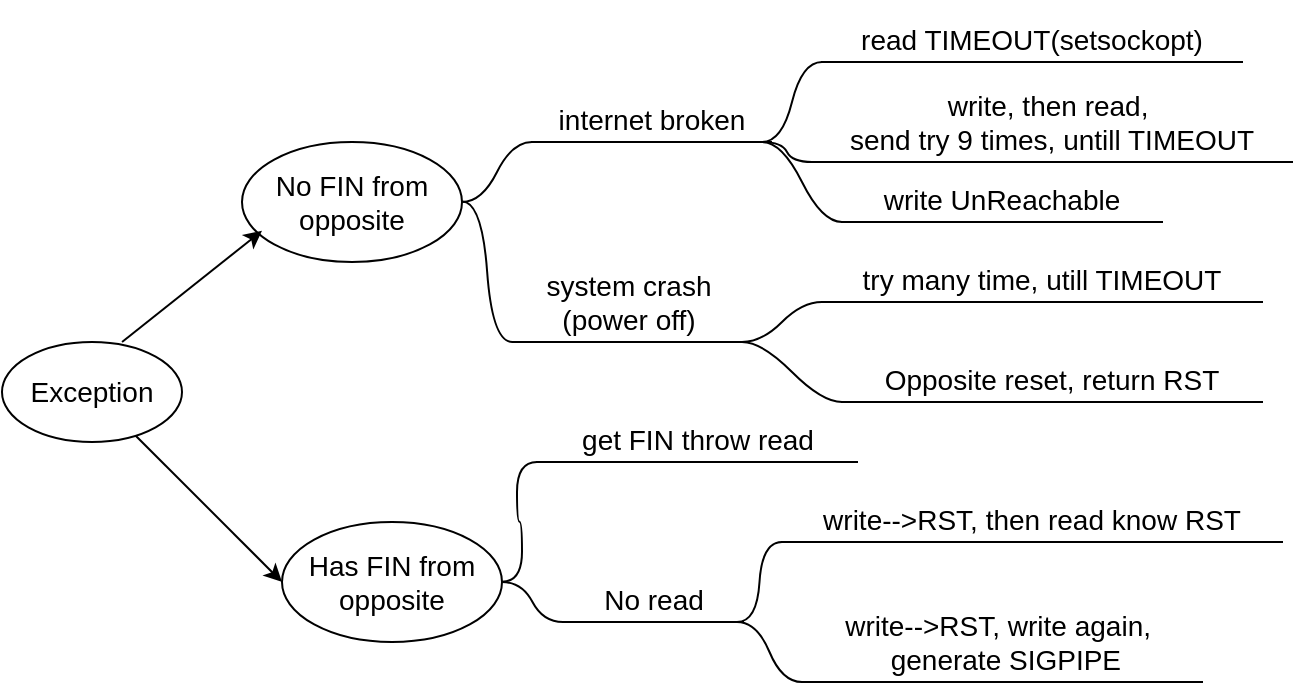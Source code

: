 <mxfile version="24.6.4" type="device">
  <diagram name="Page-1" id="qBD3WyZXHX_IgGigsZ5z">
    <mxGraphModel dx="939" dy="914" grid="1" gridSize="10" guides="1" tooltips="1" connect="1" arrows="1" fold="1" page="1" pageScale="1" pageWidth="850" pageHeight="1100" math="0" shadow="0">
      <root>
        <mxCell id="0" />
        <mxCell id="1" parent="0" />
        <mxCell id="DP1IoGyj_X-YQ65H5wH2-1" value="Exception" style="ellipse;whiteSpace=wrap;html=1;fontSize=14;" vertex="1" parent="1">
          <mxGeometry x="100" y="410" width="90" height="50" as="geometry" />
        </mxCell>
        <mxCell id="DP1IoGyj_X-YQ65H5wH2-2" value="No FIN from opposite" style="ellipse;whiteSpace=wrap;html=1;fontSize=14;" vertex="1" parent="1">
          <mxGeometry x="220" y="310" width="110" height="60" as="geometry" />
        </mxCell>
        <mxCell id="DP1IoGyj_X-YQ65H5wH2-3" value="Has FIN from&lt;div style=&quot;font-size: 14px;&quot;&gt;opposite&lt;/div&gt;" style="ellipse;whiteSpace=wrap;html=1;fontSize=14;" vertex="1" parent="1">
          <mxGeometry x="240" y="500" width="110" height="60" as="geometry" />
        </mxCell>
        <mxCell id="DP1IoGyj_X-YQ65H5wH2-4" value="internet broken" style="whiteSpace=wrap;html=1;shape=partialRectangle;top=0;left=0;bottom=1;right=0;points=[[0,1],[1,1]];fillColor=none;align=center;verticalAlign=bottom;routingCenterY=0.5;snapToPoint=1;recursiveResize=0;autosize=1;treeFolding=1;treeMoving=1;newEdgeStyle={&quot;edgeStyle&quot;:&quot;entityRelationEdgeStyle&quot;,&quot;startArrow&quot;:&quot;none&quot;,&quot;endArrow&quot;:&quot;none&quot;,&quot;segment&quot;:10,&quot;curved&quot;:1,&quot;sourcePerimeterSpacing&quot;:0,&quot;targetPerimeterSpacing&quot;:0};fontSize=14;" vertex="1" parent="1">
          <mxGeometry x="365" y="280" width="119.5" height="30" as="geometry" />
        </mxCell>
        <mxCell id="DP1IoGyj_X-YQ65H5wH2-5" value="" style="edgeStyle=entityRelationEdgeStyle;startArrow=none;endArrow=none;segment=10;curved=1;sourcePerimeterSpacing=0;targetPerimeterSpacing=0;rounded=0;fontSize=14;" edge="1" target="DP1IoGyj_X-YQ65H5wH2-4" parent="1">
          <mxGeometry relative="1" as="geometry">
            <mxPoint x="330" y="340" as="sourcePoint" />
          </mxGeometry>
        </mxCell>
        <mxCell id="DP1IoGyj_X-YQ65H5wH2-8" value="system crash&lt;div style=&quot;font-size: 14px;&quot;&gt;(power off)&lt;/div&gt;" style="whiteSpace=wrap;html=1;shape=partialRectangle;top=0;left=0;bottom=1;right=0;points=[[0,1],[1,1]];fillColor=none;align=center;verticalAlign=bottom;routingCenterY=0.5;snapToPoint=1;recursiveResize=0;autosize=1;treeFolding=1;treeMoving=1;newEdgeStyle={&quot;edgeStyle&quot;:&quot;entityRelationEdgeStyle&quot;,&quot;startArrow&quot;:&quot;none&quot;,&quot;endArrow&quot;:&quot;none&quot;,&quot;segment&quot;:10,&quot;curved&quot;:1,&quot;sourcePerimeterSpacing&quot;:0,&quot;targetPerimeterSpacing&quot;:0};fontSize=14;" vertex="1" parent="1">
          <mxGeometry x="355.5" y="360" width="115" height="50" as="geometry" />
        </mxCell>
        <mxCell id="DP1IoGyj_X-YQ65H5wH2-9" value="" style="edgeStyle=entityRelationEdgeStyle;startArrow=none;endArrow=none;segment=10;curved=1;sourcePerimeterSpacing=0;targetPerimeterSpacing=0;rounded=0;exitX=1;exitY=0.5;exitDx=0;exitDy=0;fontSize=14;" edge="1" parent="1">
          <mxGeometry relative="1" as="geometry">
            <mxPoint x="330" y="339.72" as="sourcePoint" />
            <mxPoint x="355.143" y="410.003" as="targetPoint" />
          </mxGeometry>
        </mxCell>
        <mxCell id="DP1IoGyj_X-YQ65H5wH2-10" value="read TIMEOUT(setsockopt)" style="whiteSpace=wrap;html=1;shape=partialRectangle;top=0;left=0;bottom=1;right=0;points=[[0,1],[1,1]];fillColor=none;align=center;verticalAlign=bottom;routingCenterY=0.5;snapToPoint=1;recursiveResize=0;autosize=1;treeFolding=1;treeMoving=1;newEdgeStyle={&quot;edgeStyle&quot;:&quot;entityRelationEdgeStyle&quot;,&quot;startArrow&quot;:&quot;none&quot;,&quot;endArrow&quot;:&quot;none&quot;,&quot;segment&quot;:10,&quot;curved&quot;:1,&quot;sourcePerimeterSpacing&quot;:0,&quot;targetPerimeterSpacing&quot;:0};fontSize=14;" vertex="1" parent="1">
          <mxGeometry x="510" y="240" width="210" height="30" as="geometry" />
        </mxCell>
        <mxCell id="DP1IoGyj_X-YQ65H5wH2-11" value="" style="edgeStyle=entityRelationEdgeStyle;startArrow=none;endArrow=none;segment=10;curved=1;sourcePerimeterSpacing=0;targetPerimeterSpacing=0;rounded=0;fontSize=14;" edge="1" target="DP1IoGyj_X-YQ65H5wH2-10" parent="1">
          <mxGeometry relative="1" as="geometry">
            <mxPoint x="480" y="310" as="sourcePoint" />
          </mxGeometry>
        </mxCell>
        <mxCell id="DP1IoGyj_X-YQ65H5wH2-14" value="write UnReachable" style="whiteSpace=wrap;html=1;shape=partialRectangle;top=0;left=0;bottom=1;right=0;points=[[0,1],[1,1]];fillColor=none;align=center;verticalAlign=bottom;routingCenterY=0.5;snapToPoint=1;recursiveResize=0;autosize=1;treeFolding=1;treeMoving=1;newEdgeStyle={&quot;edgeStyle&quot;:&quot;entityRelationEdgeStyle&quot;,&quot;startArrow&quot;:&quot;none&quot;,&quot;endArrow&quot;:&quot;none&quot;,&quot;segment&quot;:10,&quot;curved&quot;:1,&quot;sourcePerimeterSpacing&quot;:0,&quot;targetPerimeterSpacing&quot;:0};fontSize=14;" vertex="1" parent="1">
          <mxGeometry x="520" y="320" width="160" height="30" as="geometry" />
        </mxCell>
        <mxCell id="DP1IoGyj_X-YQ65H5wH2-15" value="" style="edgeStyle=entityRelationEdgeStyle;startArrow=none;endArrow=none;segment=10;curved=1;sourcePerimeterSpacing=0;targetPerimeterSpacing=0;rounded=0;fontSize=14;" edge="1" target="DP1IoGyj_X-YQ65H5wH2-14" parent="1">
          <mxGeometry relative="1" as="geometry">
            <mxPoint x="480" y="310" as="sourcePoint" />
          </mxGeometry>
        </mxCell>
        <mxCell id="DP1IoGyj_X-YQ65H5wH2-16" value="write, then read,&amp;nbsp;&lt;div style=&quot;font-size: 14px;&quot;&gt;send try 9 times, untill TIMEOUT&lt;/div&gt;" style="whiteSpace=wrap;html=1;shape=partialRectangle;top=0;left=0;bottom=1;right=0;points=[[0,1],[1,1]];fillColor=none;align=center;verticalAlign=bottom;routingCenterY=0.5;snapToPoint=1;recursiveResize=0;autosize=1;treeFolding=1;treeMoving=1;newEdgeStyle={&quot;edgeStyle&quot;:&quot;entityRelationEdgeStyle&quot;,&quot;startArrow&quot;:&quot;none&quot;,&quot;endArrow&quot;:&quot;none&quot;,&quot;segment&quot;:10,&quot;curved&quot;:1,&quot;sourcePerimeterSpacing&quot;:0,&quot;targetPerimeterSpacing&quot;:0};fontSize=14;" vertex="1" parent="1">
          <mxGeometry x="505" y="270" width="240" height="50" as="geometry" />
        </mxCell>
        <mxCell id="DP1IoGyj_X-YQ65H5wH2-17" value="" style="edgeStyle=entityRelationEdgeStyle;startArrow=none;endArrow=none;segment=10;curved=1;sourcePerimeterSpacing=0;targetPerimeterSpacing=0;rounded=0;fontSize=14;" edge="1" target="DP1IoGyj_X-YQ65H5wH2-16" parent="1">
          <mxGeometry relative="1" as="geometry">
            <mxPoint x="480" y="310" as="sourcePoint" />
          </mxGeometry>
        </mxCell>
        <mxCell id="DP1IoGyj_X-YQ65H5wH2-19" value="try many time, utill TIMEOUT" style="whiteSpace=wrap;html=1;shape=partialRectangle;top=0;left=0;bottom=1;right=0;points=[[0,1],[1,1]];fillColor=none;align=center;verticalAlign=bottom;routingCenterY=0.5;snapToPoint=1;recursiveResize=0;autosize=1;treeFolding=1;treeMoving=1;newEdgeStyle={&quot;edgeStyle&quot;:&quot;entityRelationEdgeStyle&quot;,&quot;startArrow&quot;:&quot;none&quot;,&quot;endArrow&quot;:&quot;none&quot;,&quot;segment&quot;:10,&quot;curved&quot;:1,&quot;sourcePerimeterSpacing&quot;:0,&quot;targetPerimeterSpacing&quot;:0};fontSize=14;" vertex="1" parent="1">
          <mxGeometry x="510" y="360" width="220" height="30" as="geometry" />
        </mxCell>
        <mxCell id="DP1IoGyj_X-YQ65H5wH2-20" value="" style="edgeStyle=entityRelationEdgeStyle;startArrow=none;endArrow=none;segment=10;curved=1;sourcePerimeterSpacing=0;targetPerimeterSpacing=0;rounded=0;fontSize=14;" edge="1" target="DP1IoGyj_X-YQ65H5wH2-19" parent="1">
          <mxGeometry relative="1" as="geometry">
            <mxPoint x="470" y="410" as="sourcePoint" />
          </mxGeometry>
        </mxCell>
        <mxCell id="DP1IoGyj_X-YQ65H5wH2-21" value="No read" style="whiteSpace=wrap;html=1;shape=partialRectangle;top=0;left=0;bottom=1;right=0;points=[[0,1],[1,1]];fillColor=none;align=center;verticalAlign=bottom;routingCenterY=0.5;snapToPoint=1;recursiveResize=0;autosize=1;treeFolding=1;treeMoving=1;newEdgeStyle={&quot;edgeStyle&quot;:&quot;entityRelationEdgeStyle&quot;,&quot;startArrow&quot;:&quot;none&quot;,&quot;endArrow&quot;:&quot;none&quot;,&quot;segment&quot;:10,&quot;curved&quot;:1,&quot;sourcePerimeterSpacing&quot;:0,&quot;targetPerimeterSpacing&quot;:0};fontSize=14;" vertex="1" parent="1">
          <mxGeometry x="380.5" y="520" width="90" height="30" as="geometry" />
        </mxCell>
        <mxCell id="DP1IoGyj_X-YQ65H5wH2-22" value="" style="edgeStyle=entityRelationEdgeStyle;startArrow=none;endArrow=none;segment=10;curved=1;sourcePerimeterSpacing=0;targetPerimeterSpacing=0;rounded=0;fontSize=14;" edge="1" parent="1" target="DP1IoGyj_X-YQ65H5wH2-21">
          <mxGeometry relative="1" as="geometry">
            <mxPoint x="350" y="530" as="sourcePoint" />
          </mxGeometry>
        </mxCell>
        <mxCell id="DP1IoGyj_X-YQ65H5wH2-23" value="get FIN throw read" style="whiteSpace=wrap;html=1;shape=partialRectangle;top=0;left=0;bottom=1;right=0;points=[[0,1],[1,1]];fillColor=none;align=center;verticalAlign=bottom;routingCenterY=0.5;snapToPoint=1;recursiveResize=0;autosize=1;treeFolding=1;treeMoving=1;newEdgeStyle={&quot;edgeStyle&quot;:&quot;entityRelationEdgeStyle&quot;,&quot;startArrow&quot;:&quot;none&quot;,&quot;endArrow&quot;:&quot;none&quot;,&quot;segment&quot;:10,&quot;curved&quot;:1,&quot;sourcePerimeterSpacing&quot;:0,&quot;targetPerimeterSpacing&quot;:0};fontSize=14;" vertex="1" parent="1">
          <mxGeometry x="367.5" y="440" width="160" height="30" as="geometry" />
        </mxCell>
        <mxCell id="DP1IoGyj_X-YQ65H5wH2-24" value="" style="edgeStyle=entityRelationEdgeStyle;startArrow=none;endArrow=none;segment=10;curved=1;sourcePerimeterSpacing=0;targetPerimeterSpacing=0;rounded=0;exitX=1;exitY=0.5;exitDx=0;exitDy=0;fontSize=14;" edge="1" parent="1" target="DP1IoGyj_X-YQ65H5wH2-23">
          <mxGeometry relative="1" as="geometry">
            <mxPoint x="350" y="529.86" as="sourcePoint" />
          </mxGeometry>
        </mxCell>
        <mxCell id="DP1IoGyj_X-YQ65H5wH2-25" value="write--&amp;gt;RST, then read know RST" style="whiteSpace=wrap;html=1;shape=partialRectangle;top=0;left=0;bottom=1;right=0;points=[[0,1],[1,1]];fillColor=none;align=center;verticalAlign=bottom;routingCenterY=0.5;snapToPoint=1;recursiveResize=0;autosize=1;treeFolding=1;treeMoving=1;newEdgeStyle={&quot;edgeStyle&quot;:&quot;entityRelationEdgeStyle&quot;,&quot;startArrow&quot;:&quot;none&quot;,&quot;endArrow&quot;:&quot;none&quot;,&quot;segment&quot;:10,&quot;curved&quot;:1,&quot;sourcePerimeterSpacing&quot;:0,&quot;targetPerimeterSpacing&quot;:0};fontSize=14;" vertex="1" parent="1">
          <mxGeometry x="490" y="480" width="250" height="30" as="geometry" />
        </mxCell>
        <mxCell id="DP1IoGyj_X-YQ65H5wH2-26" value="" style="edgeStyle=entityRelationEdgeStyle;startArrow=none;endArrow=none;segment=10;curved=1;sourcePerimeterSpacing=0;targetPerimeterSpacing=0;rounded=0;fontSize=14;" edge="1" parent="1" target="DP1IoGyj_X-YQ65H5wH2-25">
          <mxGeometry relative="1" as="geometry">
            <mxPoint x="467.5" y="550" as="sourcePoint" />
          </mxGeometry>
        </mxCell>
        <mxCell id="DP1IoGyj_X-YQ65H5wH2-29" value="write--&amp;gt;RST, write again,&amp;nbsp;&lt;div&gt;&amp;nbsp;generate SIGPIPE&lt;/div&gt;" style="whiteSpace=wrap;html=1;shape=partialRectangle;top=0;left=0;bottom=1;right=0;points=[[0,1],[1,1]];fillColor=none;align=center;verticalAlign=bottom;routingCenterY=0.5;snapToPoint=1;recursiveResize=0;autosize=1;treeFolding=1;treeMoving=1;newEdgeStyle={&quot;edgeStyle&quot;:&quot;entityRelationEdgeStyle&quot;,&quot;startArrow&quot;:&quot;none&quot;,&quot;endArrow&quot;:&quot;none&quot;,&quot;segment&quot;:10,&quot;curved&quot;:1,&quot;sourcePerimeterSpacing&quot;:0,&quot;targetPerimeterSpacing&quot;:0};fontSize=14;" vertex="1" parent="1">
          <mxGeometry x="500" y="530" width="200" height="50" as="geometry" />
        </mxCell>
        <mxCell id="DP1IoGyj_X-YQ65H5wH2-30" value="" style="edgeStyle=entityRelationEdgeStyle;startArrow=none;endArrow=none;segment=10;curved=1;sourcePerimeterSpacing=0;targetPerimeterSpacing=0;rounded=0;fontSize=14;" edge="1" parent="1" target="DP1IoGyj_X-YQ65H5wH2-29">
          <mxGeometry relative="1" as="geometry">
            <mxPoint x="467.5" y="550" as="sourcePoint" />
          </mxGeometry>
        </mxCell>
        <mxCell id="DP1IoGyj_X-YQ65H5wH2-34" value="Opposite reset, return RST" style="whiteSpace=wrap;html=1;shape=partialRectangle;top=0;left=0;bottom=1;right=0;points=[[0,1],[1,1]];fillColor=none;align=center;verticalAlign=bottom;routingCenterY=0.5;snapToPoint=1;recursiveResize=0;autosize=1;treeFolding=1;treeMoving=1;newEdgeStyle={&quot;edgeStyle&quot;:&quot;entityRelationEdgeStyle&quot;,&quot;startArrow&quot;:&quot;none&quot;,&quot;endArrow&quot;:&quot;none&quot;,&quot;segment&quot;:10,&quot;curved&quot;:1,&quot;sourcePerimeterSpacing&quot;:0,&quot;targetPerimeterSpacing&quot;:0};fontSize=14;" vertex="1" parent="1">
          <mxGeometry x="520" y="410" width="210" height="30" as="geometry" />
        </mxCell>
        <mxCell id="DP1IoGyj_X-YQ65H5wH2-35" value="" style="edgeStyle=entityRelationEdgeStyle;startArrow=none;endArrow=none;segment=10;curved=1;sourcePerimeterSpacing=0;targetPerimeterSpacing=0;rounded=0;fontSize=14;" edge="1" target="DP1IoGyj_X-YQ65H5wH2-34" parent="1">
          <mxGeometry relative="1" as="geometry">
            <mxPoint x="470" y="410" as="sourcePoint" />
          </mxGeometry>
        </mxCell>
        <mxCell id="DP1IoGyj_X-YQ65H5wH2-38" value="" style="endArrow=classic;html=1;rounded=0;exitX=0.667;exitY=0;exitDx=0;exitDy=0;exitPerimeter=0;fontSize=14;entryX=0.091;entryY=0.74;entryDx=0;entryDy=0;entryPerimeter=0;" edge="1" parent="1" source="DP1IoGyj_X-YQ65H5wH2-1" target="DP1IoGyj_X-YQ65H5wH2-2">
          <mxGeometry width="50" height="50" relative="1" as="geometry">
            <mxPoint x="180" y="390" as="sourcePoint" />
            <mxPoint x="230" y="340" as="targetPoint" />
          </mxGeometry>
        </mxCell>
        <mxCell id="DP1IoGyj_X-YQ65H5wH2-39" value="" style="endArrow=classic;html=1;rounded=0;fontSize=14;" edge="1" parent="1" source="DP1IoGyj_X-YQ65H5wH2-1">
          <mxGeometry width="50" height="50" relative="1" as="geometry">
            <mxPoint x="190" y="580" as="sourcePoint" />
            <mxPoint x="240" y="530" as="targetPoint" />
          </mxGeometry>
        </mxCell>
      </root>
    </mxGraphModel>
  </diagram>
</mxfile>
